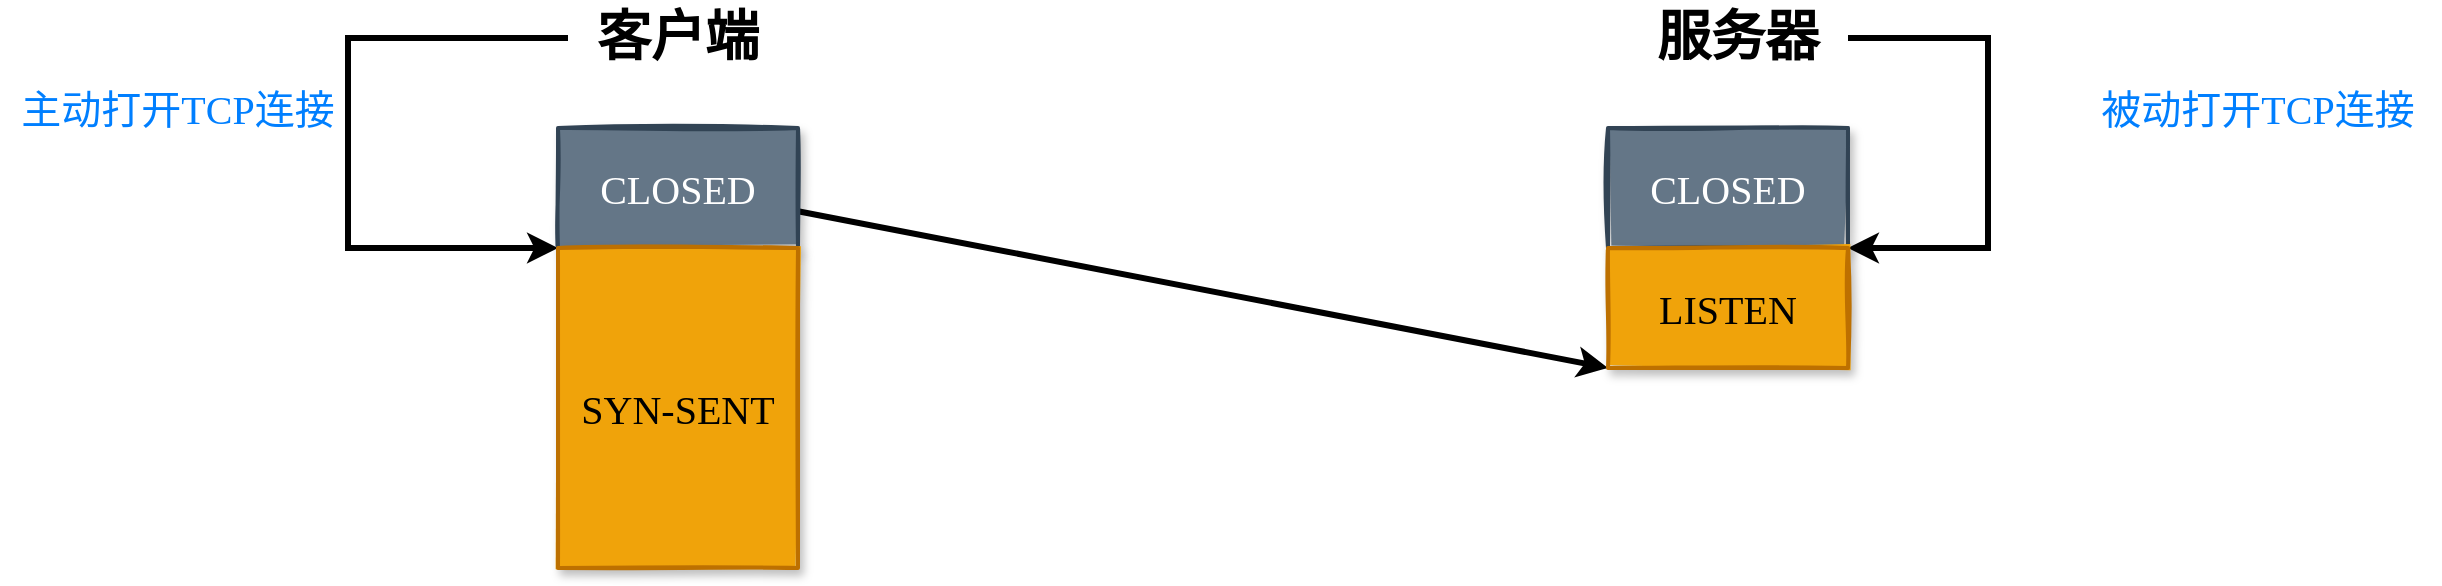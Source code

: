 <mxfile version="15.8.3" type="github">
  <diagram id="amRh1DqfK2RVm6x1WtD-" name="Page-1">
    <mxGraphModel dx="1390" dy="772" grid="1" gridSize="10" guides="1" tooltips="1" connect="1" arrows="1" fold="1" page="1" pageScale="1" pageWidth="2339" pageHeight="3300" math="0" shadow="0">
      <root>
        <mxCell id="0" />
        <mxCell id="1" parent="0" />
        <mxCell id="mz2pGQi9PW5ceikZmh2d-144" style="edgeStyle=orthogonalEdgeStyle;rounded=0;sketch=0;orthogonalLoop=1;jettySize=auto;html=1;fontFamily=Comic Sans MS;fontSize=27;fontColor=#000000;strokeWidth=3;elbow=vertical;entryX=0;entryY=0;entryDx=0;entryDy=0;" edge="1" parent="1" source="mz2pGQi9PW5ceikZmh2d-118" target="mz2pGQi9PW5ceikZmh2d-138">
          <mxGeometry relative="1" as="geometry">
            <mxPoint x="350" y="290" as="targetPoint" />
            <Array as="points">
              <mxPoint x="250" y="175" />
              <mxPoint x="250" y="280" />
            </Array>
          </mxGeometry>
        </mxCell>
        <mxCell id="mz2pGQi9PW5ceikZmh2d-118" value="客户端" style="text;html=1;strokeColor=none;fillColor=none;align=center;verticalAlign=middle;whiteSpace=wrap;rounded=0;shadow=1;glass=0;sketch=1;fillStyle=solid;fontFamily=Comic Sans MS;fontSize=27;fontColor=#000000;fontStyle=1" vertex="1" parent="1">
          <mxGeometry x="360" y="160" width="110" height="30" as="geometry" />
        </mxCell>
        <mxCell id="mz2pGQi9PW5ceikZmh2d-137" style="rounded=0;sketch=0;orthogonalLoop=1;jettySize=auto;html=1;fontFamily=Comic Sans MS;fontSize=27;fontColor=#000000;strokeWidth=3;elbow=vertical;entryX=0;entryY=1;entryDx=0;entryDy=0;" edge="1" parent="1" source="mz2pGQi9PW5ceikZmh2d-120" target="mz2pGQi9PW5ceikZmh2d-135">
          <mxGeometry relative="1" as="geometry">
            <mxPoint x="860" y="340" as="targetPoint" />
          </mxGeometry>
        </mxCell>
        <mxCell id="mz2pGQi9PW5ceikZmh2d-120" value="CLOSED" style="rounded=0;whiteSpace=wrap;html=1;shadow=1;glass=0;sketch=1;fillStyle=solid;fontFamily=Comic Sans MS;fontSize=20;fontColor=#ffffff;strokeWidth=2;fillColor=#647687;strokeColor=#314354;" vertex="1" parent="1">
          <mxGeometry x="355" y="220" width="120" height="60" as="geometry" />
        </mxCell>
        <mxCell id="mz2pGQi9PW5ceikZmh2d-136" style="edgeStyle=orthogonalEdgeStyle;rounded=0;sketch=0;orthogonalLoop=1;jettySize=auto;html=1;exitX=1;exitY=0.5;exitDx=0;exitDy=0;entryX=1;entryY=0;entryDx=0;entryDy=0;fontFamily=Comic Sans MS;fontSize=27;fontColor=#000000;strokeWidth=3;elbow=vertical;" edge="1" parent="1" source="mz2pGQi9PW5ceikZmh2d-130" target="mz2pGQi9PW5ceikZmh2d-135">
          <mxGeometry relative="1" as="geometry">
            <Array as="points">
              <mxPoint x="1070" y="175" />
              <mxPoint x="1070" y="280" />
            </Array>
          </mxGeometry>
        </mxCell>
        <mxCell id="mz2pGQi9PW5ceikZmh2d-130" value="服务器" style="text;html=1;strokeColor=none;fillColor=none;align=center;verticalAlign=middle;whiteSpace=wrap;rounded=0;shadow=1;glass=0;sketch=1;fillStyle=solid;fontFamily=Comic Sans MS;fontSize=27;fontColor=#000000;fontStyle=1" vertex="1" parent="1">
          <mxGeometry x="890" y="160" width="110" height="30" as="geometry" />
        </mxCell>
        <mxCell id="mz2pGQi9PW5ceikZmh2d-131" value="CLOSED" style="rounded=0;whiteSpace=wrap;html=1;shadow=1;glass=0;sketch=1;fillStyle=solid;fontFamily=Comic Sans MS;fontSize=20;fontColor=#ffffff;strokeWidth=2;fillColor=#647687;strokeColor=#314354;" vertex="1" parent="1">
          <mxGeometry x="880" y="220" width="120" height="60" as="geometry" />
        </mxCell>
        <mxCell id="mz2pGQi9PW5ceikZmh2d-133" value="被动打开TCP连接" style="text;html=1;strokeColor=none;fillColor=none;align=center;verticalAlign=middle;whiteSpace=wrap;rounded=0;shadow=1;glass=0;sketch=1;fillStyle=solid;fontFamily=Comic Sans MS;fontSize=20;fontColor=#007FFF;" vertex="1" parent="1">
          <mxGeometry x="1120" y="190" width="170" height="40" as="geometry" />
        </mxCell>
        <mxCell id="mz2pGQi9PW5ceikZmh2d-134" value="主动打开TCP连接" style="text;html=1;strokeColor=none;fillColor=none;align=center;verticalAlign=middle;whiteSpace=wrap;rounded=0;shadow=1;glass=0;sketch=1;fillStyle=solid;fontFamily=Comic Sans MS;fontSize=20;fontColor=#007FFF;" vertex="1" parent="1">
          <mxGeometry x="80" y="190" width="170" height="40" as="geometry" />
        </mxCell>
        <mxCell id="mz2pGQi9PW5ceikZmh2d-135" value="LISTEN" style="rounded=0;whiteSpace=wrap;html=1;shadow=1;glass=0;sketch=1;fillStyle=solid;fontFamily=Comic Sans MS;fontSize=20;fontColor=#000000;strokeWidth=2;fillColor=#f0a30a;strokeColor=#BD7000;" vertex="1" parent="1">
          <mxGeometry x="880" y="280" width="120" height="60" as="geometry" />
        </mxCell>
        <mxCell id="mz2pGQi9PW5ceikZmh2d-138" value="SYN-SENT" style="rounded=0;whiteSpace=wrap;html=1;shadow=1;glass=0;sketch=1;fillStyle=solid;fontFamily=Comic Sans MS;fontSize=20;fontColor=#000000;strokeWidth=2;fillColor=#f0a30a;strokeColor=#BD7000;" vertex="1" parent="1">
          <mxGeometry x="355" y="280" width="120" height="160" as="geometry" />
        </mxCell>
      </root>
    </mxGraphModel>
  </diagram>
</mxfile>
